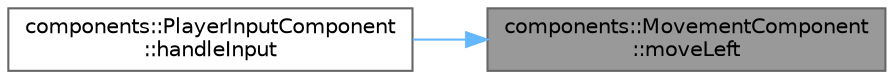 digraph "components::MovementComponent::moveLeft"
{
 // LATEX_PDF_SIZE
  bgcolor="transparent";
  edge [fontname=Helvetica,fontsize=10,labelfontname=Helvetica,labelfontsize=10];
  node [fontname=Helvetica,fontsize=10,shape=box,height=0.2,width=0.4];
  rankdir="RL";
  Node1 [id="Node000001",label="components::MovementComponent\l::moveLeft",height=0.2,width=0.4,color="gray40", fillcolor="grey60", style="filled", fontcolor="black",tooltip="Moves the game object left."];
  Node1 -> Node2 [id="edge1_Node000001_Node000002",dir="back",color="steelblue1",style="solid",tooltip=" "];
  Node2 [id="Node000002",label="components::PlayerInputComponent\l::handleInput",height=0.2,width=0.4,color="grey40", fillcolor="white", style="filled",URL="$classcomponents_1_1_player_input_component.html#a6588973218b452fd094423eeeadabaf1",tooltip="Handles keyboard input to update movement and sprite direction."];
}
